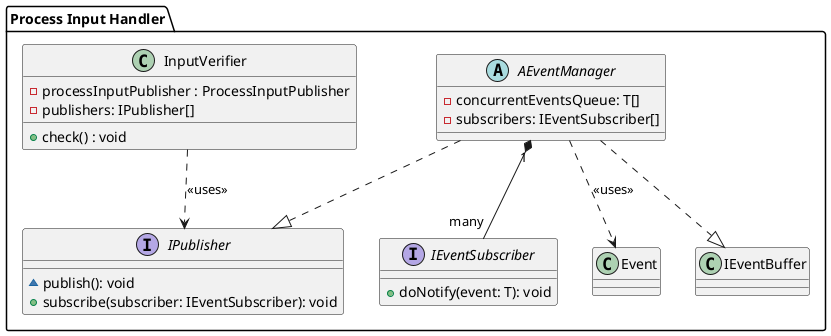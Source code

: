 @startuml
package "Process Input Handler" {
    interface IPublisher {
        ~publish(): void
        +subscribe(subscriber: IEventSubscriber): void
    }

    interface IEventSubscriber {
        +doNotify(event: T): void
    }

    abstract class AEventManager {
        -concurrentEventsQueue: T[]
        -subscribers: IEventSubscriber[]
    }
    AEventManager ..> Event: <<uses>>
    AEventManager "1" *-- "many" IEventSubscriber
    AEventManager ..|> IEventBuffer
    AEventManager ..|> IPublisher

  class InputVerifier {
    -processInputPublisher : ProcessInputPublisher
    -publishers: IPublisher[]
    +check() : void
  }
  InputVerifier ..> IPublisher: <<uses>>
}
@enduml

